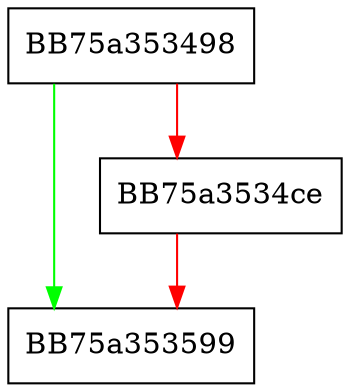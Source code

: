 digraph _extract_legacy_model {
  node [shape="box"];
  graph [splines=ortho];
  BB75a353498 -> BB75a353599 [color="green"];
  BB75a353498 -> BB75a3534ce [color="red"];
  BB75a3534ce -> BB75a353599 [color="red"];
}